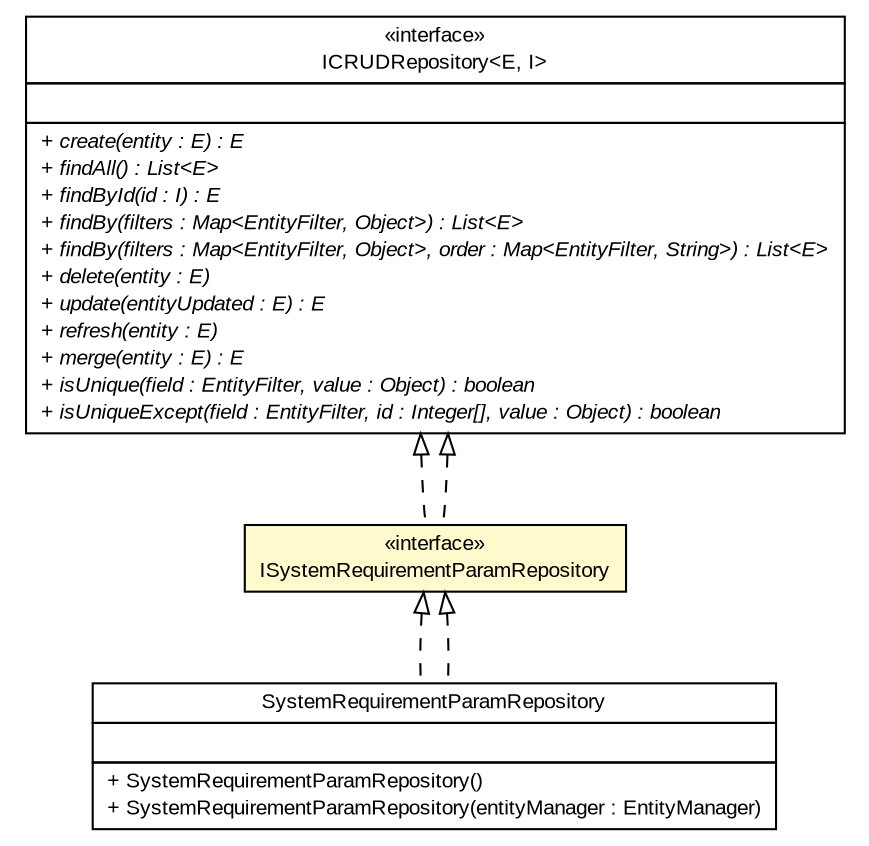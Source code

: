 #!/usr/local/bin/dot
#
# Class diagram 
# Generated by UMLGraph version R5_6-24-gf6e263 (http://www.umlgraph.org/)
#

digraph G {
	edge [fontname="arial",fontsize=10,labelfontname="arial",labelfontsize=10];
	node [fontname="arial",fontsize=10,shape=plaintext];
	nodesep=0.25;
	ranksep=0.5;
	// gov.sandia.cf.dao.ICRUDRepository<E, I>
	c199046 [label=<<table title="gov.sandia.cf.dao.ICRUDRepository" border="0" cellborder="1" cellspacing="0" cellpadding="2" port="p" href="./ICRUDRepository.html">
		<tr><td><table border="0" cellspacing="0" cellpadding="1">
<tr><td align="center" balign="center"> &#171;interface&#187; </td></tr>
<tr><td align="center" balign="center"> ICRUDRepository&lt;E, I&gt; </td></tr>
		</table></td></tr>
		<tr><td><table border="0" cellspacing="0" cellpadding="1">
<tr><td align="left" balign="left">  </td></tr>
		</table></td></tr>
		<tr><td><table border="0" cellspacing="0" cellpadding="1">
<tr><td align="left" balign="left"><font face="arial italic" point-size="10.0"> + create(entity : E) : E </font></td></tr>
<tr><td align="left" balign="left"><font face="arial italic" point-size="10.0"> + findAll() : List&lt;E&gt; </font></td></tr>
<tr><td align="left" balign="left"><font face="arial italic" point-size="10.0"> + findById(id : I) : E </font></td></tr>
<tr><td align="left" balign="left"><font face="arial italic" point-size="10.0"> + findBy(filters : Map&lt;EntityFilter, Object&gt;) : List&lt;E&gt; </font></td></tr>
<tr><td align="left" balign="left"><font face="arial italic" point-size="10.0"> + findBy(filters : Map&lt;EntityFilter, Object&gt;, order : Map&lt;EntityFilter, String&gt;) : List&lt;E&gt; </font></td></tr>
<tr><td align="left" balign="left"><font face="arial italic" point-size="10.0"> + delete(entity : E) </font></td></tr>
<tr><td align="left" balign="left"><font face="arial italic" point-size="10.0"> + update(entityUpdated : E) : E </font></td></tr>
<tr><td align="left" balign="left"><font face="arial italic" point-size="10.0"> + refresh(entity : E) </font></td></tr>
<tr><td align="left" balign="left"><font face="arial italic" point-size="10.0"> + merge(entity : E) : E </font></td></tr>
<tr><td align="left" balign="left"><font face="arial italic" point-size="10.0"> + isUnique(field : EntityFilter, value : Object) : boolean </font></td></tr>
<tr><td align="left" balign="left"><font face="arial italic" point-size="10.0"> + isUniqueExcept(field : EntityFilter, id : Integer[], value : Object) : boolean </font></td></tr>
		</table></td></tr>
		</table>>, URL="./ICRUDRepository.html", fontname="arial", fontcolor="black", fontsize=10.0];
	// gov.sandia.cf.dao.impl.SystemRequirementParamRepository
	c199108 [label=<<table title="gov.sandia.cf.dao.impl.SystemRequirementParamRepository" border="0" cellborder="1" cellspacing="0" cellpadding="2" port="p" href="./impl/SystemRequirementParamRepository.html">
		<tr><td><table border="0" cellspacing="0" cellpadding="1">
<tr><td align="center" balign="center"> SystemRequirementParamRepository </td></tr>
		</table></td></tr>
		<tr><td><table border="0" cellspacing="0" cellpadding="1">
<tr><td align="left" balign="left">  </td></tr>
		</table></td></tr>
		<tr><td><table border="0" cellspacing="0" cellpadding="1">
<tr><td align="left" balign="left"> + SystemRequirementParamRepository() </td></tr>
<tr><td align="left" balign="left"> + SystemRequirementParamRepository(entityManager : EntityManager) </td></tr>
		</table></td></tr>
		</table>>, URL="./impl/SystemRequirementParamRepository.html", fontname="arial", fontcolor="black", fontsize=10.0];
	// gov.sandia.cf.dao.ISystemRequirementParamRepository
	c199155 [label=<<table title="gov.sandia.cf.dao.ISystemRequirementParamRepository" border="0" cellborder="1" cellspacing="0" cellpadding="2" port="p" bgcolor="lemonChiffon" href="./ISystemRequirementParamRepository.html">
		<tr><td><table border="0" cellspacing="0" cellpadding="1">
<tr><td align="center" balign="center"> &#171;interface&#187; </td></tr>
<tr><td align="center" balign="center"> ISystemRequirementParamRepository </td></tr>
		</table></td></tr>
		</table>>, URL="./ISystemRequirementParamRepository.html", fontname="arial", fontcolor="black", fontsize=10.0];
	//gov.sandia.cf.dao.impl.SystemRequirementParamRepository implements gov.sandia.cf.dao.ISystemRequirementParamRepository
	c199155:p -> c199108:p [dir=back,arrowtail=empty,style=dashed];
	//gov.sandia.cf.dao.ISystemRequirementParamRepository implements gov.sandia.cf.dao.ICRUDRepository<E, I>
	c199046:p -> c199155:p [dir=back,arrowtail=empty,style=dashed];
	//gov.sandia.cf.dao.ISystemRequirementParamRepository implements gov.sandia.cf.dao.ICRUDRepository<E, I>
	c199046:p -> c199155:p [dir=back,arrowtail=empty,style=dashed];
	//gov.sandia.cf.dao.impl.SystemRequirementParamRepository implements gov.sandia.cf.dao.ISystemRequirementParamRepository
	c199155:p -> c199108:p [dir=back,arrowtail=empty,style=dashed];
}

